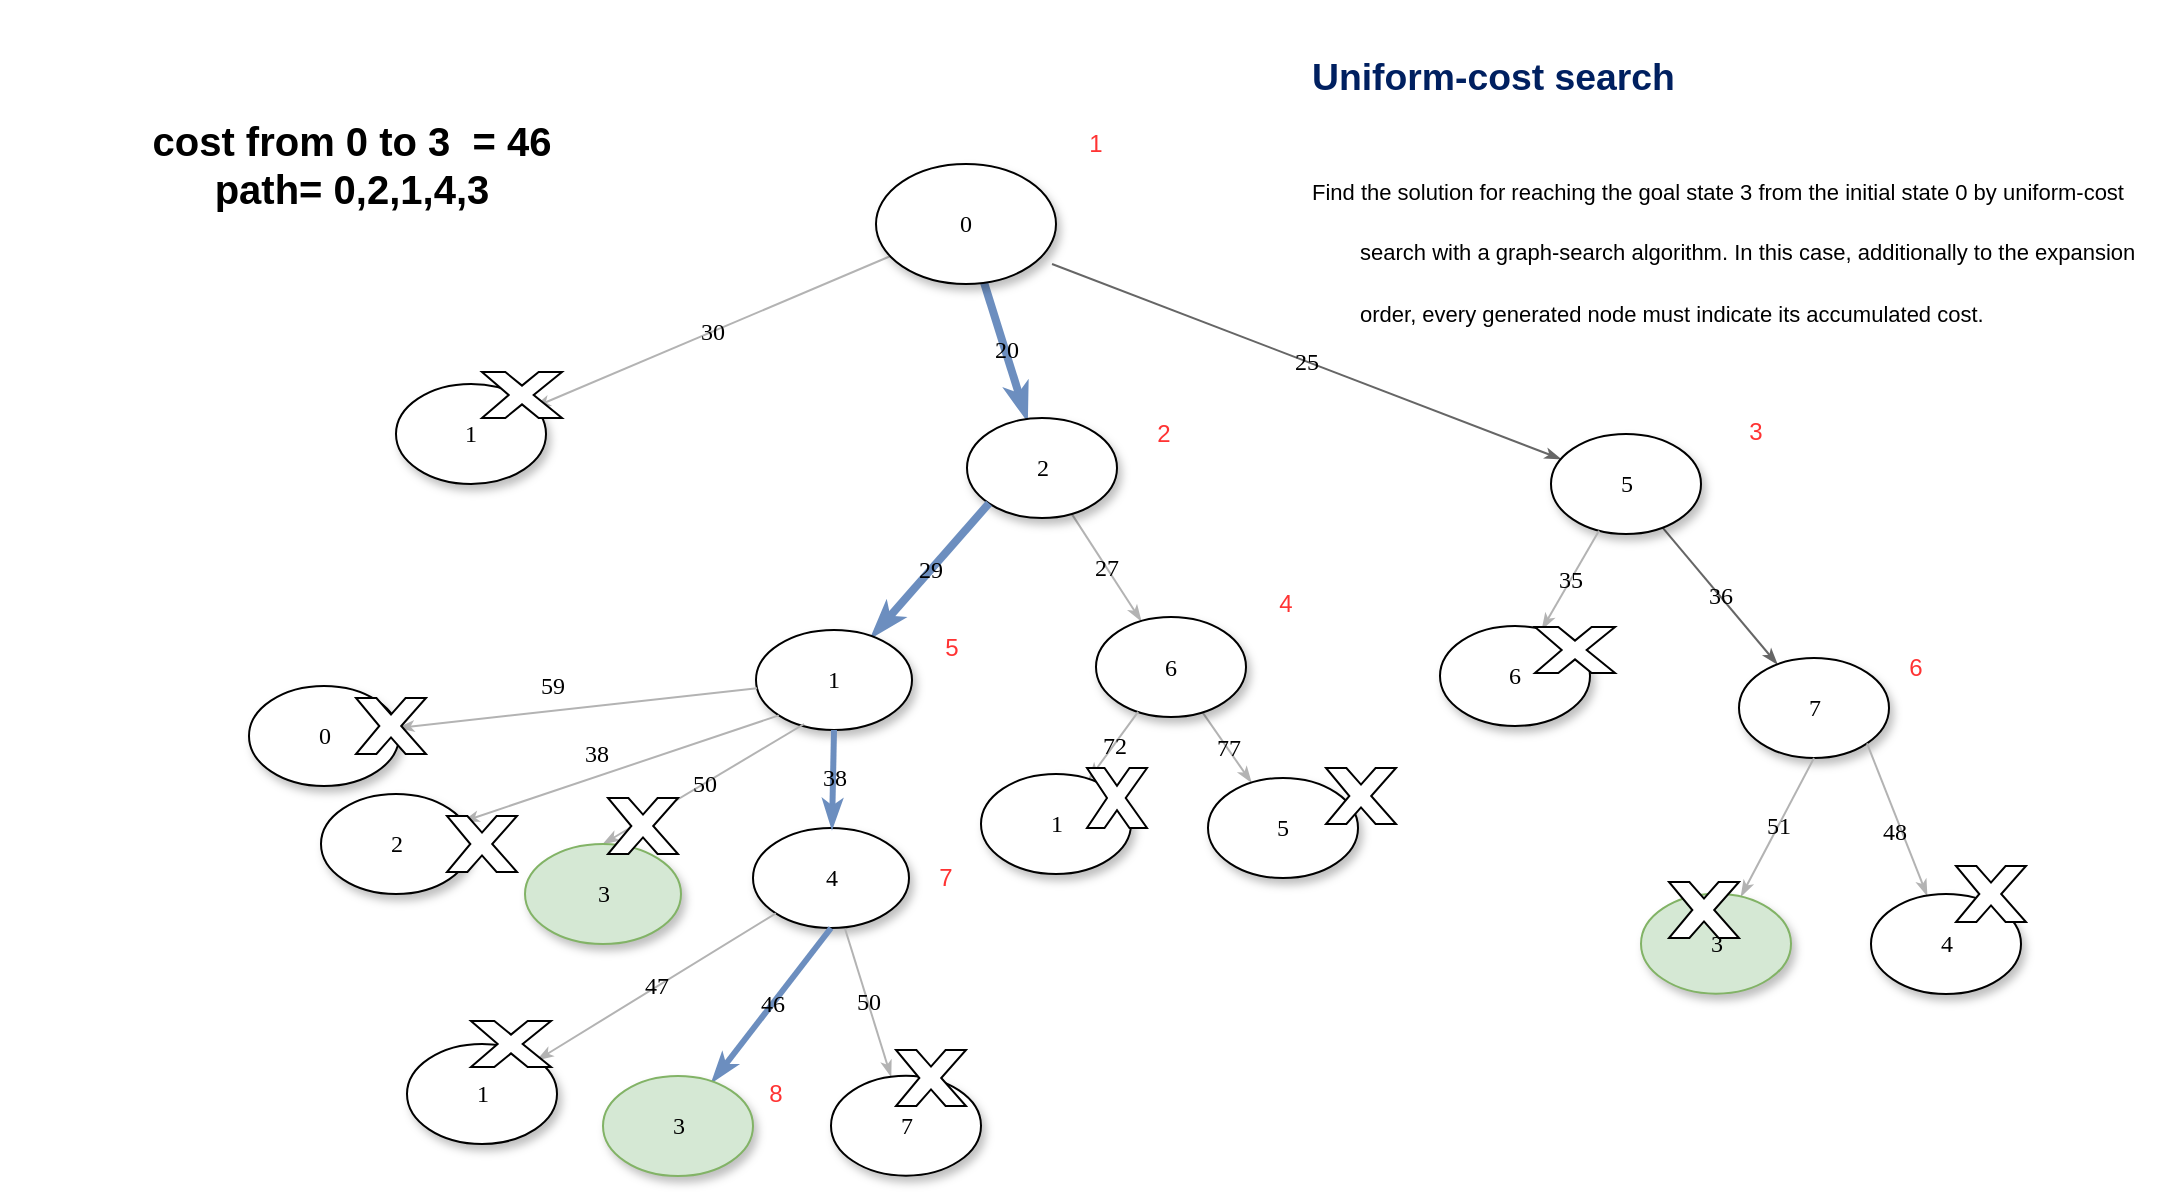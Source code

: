 <mxfile pages="1" version="11.2.4" type="device"><diagram name="Page-1" id="42789a77-a242-8287-6e28-9cd8cfd52e62"><mxGraphModel dx="1102" dy="1466" grid="1" gridSize="10" guides="1" tooltips="1" connect="1" arrows="1" fold="1" page="1" pageScale="1" pageWidth="1100" pageHeight="850" background="#ffffff" math="0" shadow="0"><root><mxCell id="0"/><mxCell id="1" parent="0"/><mxCell id="1ea317790d2ca983-12" value="25" style="edgeStyle=none;rounded=1;html=1;labelBackgroundColor=none;startArrow=none;startFill=0;startSize=5;endArrow=classicThin;endFill=1;endSize=5;jettySize=auto;orthogonalLoop=1;strokeColor=#666666;strokeWidth=1;fontFamily=Verdana;fontSize=12;fontColor=#000000;fillColor=#f5f5f5;exitX=0.978;exitY=0.833;exitDx=0;exitDy=0;exitPerimeter=0;" parent="1" source="1ea317790d2ca983-1" target="1ea317790d2ca983-2" edge="1"><mxGeometry relative="1" as="geometry"><mxPoint x="1035" y="180" as="sourcePoint"/></mxGeometry></mxCell><mxCell id="1ea317790d2ca983-13" value="30" style="edgeStyle=none;rounded=1;html=1;labelBackgroundColor=none;startArrow=none;startFill=0;startSize=5;endArrow=classicThin;endFill=1;endSize=5;jettySize=auto;orthogonalLoop=1;strokeColor=#B3B3B3;strokeWidth=1;fontFamily=Verdana;fontSize=12;fontColor=#000000;" parent="1" source="1ea317790d2ca983-1" target="1ea317790d2ca983-9" edge="1"><mxGeometry relative="1" as="geometry"/></mxCell><mxCell id="1ea317790d2ca983-14" value="20" style="edgeStyle=none;rounded=1;html=1;labelBackgroundColor=none;startArrow=none;startFill=0;startSize=5;endArrow=classicThin;endFill=1;endSize=5;jettySize=auto;orthogonalLoop=1;strokeColor=#6c8ebf;strokeWidth=4;fontFamily=Verdana;fontSize=12;fontColor=#000000;fillColor=#dae8fc;" parent="1" source="1ea317790d2ca983-1" target="1ea317790d2ca983-3" edge="1"><mxGeometry relative="1" as="geometry"/></mxCell><mxCell id="1ea317790d2ca983-1" value="0" style="ellipse;whiteSpace=wrap;html=1;rounded=0;shadow=1;comic=0;labelBackgroundColor=none;strokeColor=#000000;strokeWidth=1;fillColor=#FFFFFF;fontFamily=Verdana;fontSize=12;fontColor=#000000;align=center;" parent="1" vertex="1"><mxGeometry x="450" y="80" width="90" height="60" as="geometry"/></mxCell><mxCell id="1ea317790d2ca983-21" value="77" style="edgeStyle=none;rounded=1;html=1;labelBackgroundColor=none;startArrow=none;startFill=0;startSize=5;endArrow=classicThin;endFill=1;endSize=5;jettySize=auto;orthogonalLoop=1;strokeColor=#B3B3B3;strokeWidth=1;fontFamily=Verdana;fontSize=12;fontColor=#000000;" parent="1" source="1ea317790d2ca983-4" target="1ea317790d2ca983-7" edge="1"><mxGeometry relative="1" as="geometry"><Array as="points"/><mxPoint x="470" y="360" as="sourcePoint"/></mxGeometry></mxCell><mxCell id="1ea317790d2ca983-22" value="36" style="edgeStyle=none;rounded=1;html=1;labelBackgroundColor=none;startArrow=none;startFill=0;startSize=5;endArrow=classicThin;endFill=1;endSize=5;jettySize=auto;orthogonalLoop=1;strokeColor=#666666;strokeWidth=1;fontFamily=Verdana;fontSize=12;fontColor=#000000;fillColor=#f5f5f5;" parent="1" source="1ea317790d2ca983-2" target="1ea317790d2ca983-6" edge="1"><mxGeometry relative="1" as="geometry"/></mxCell><mxCell id="1ea317790d2ca983-2" value="&lt;span&gt;5&lt;/span&gt;" style="ellipse;whiteSpace=wrap;html=1;rounded=0;shadow=1;comic=0;labelBackgroundColor=none;strokeColor=#000000;strokeWidth=1;fillColor=#FFFFFF;fontFamily=Verdana;fontSize=12;fontColor=#000000;align=center;" parent="1" vertex="1"><mxGeometry x="787.5" y="215" width="75" height="50" as="geometry"/></mxCell><mxCell id="1ea317790d2ca983-15" value="27" style="edgeStyle=none;rounded=1;html=1;labelBackgroundColor=none;startArrow=none;startFill=0;startSize=5;endArrow=classicThin;endFill=1;endSize=5;jettySize=auto;orthogonalLoop=1;strokeColor=#B3B3B3;strokeWidth=1;fontFamily=Verdana;fontSize=12;fontColor=#000000;" parent="1" source="1ea317790d2ca983-3" target="1ea317790d2ca983-4" edge="1"><mxGeometry relative="1" as="geometry"/></mxCell><mxCell id="1ea317790d2ca983-3" value="&lt;span&gt;2&lt;/span&gt;" style="ellipse;whiteSpace=wrap;html=1;rounded=0;shadow=1;comic=0;labelBackgroundColor=none;strokeColor=#000000;strokeWidth=1;fillColor=#FFFFFF;fontFamily=Verdana;fontSize=12;fontColor=#000000;align=center;" parent="1" vertex="1"><mxGeometry x="495.5" y="207" width="75" height="50" as="geometry"/></mxCell><mxCell id="1ea317790d2ca983-4" value="&lt;span&gt;6&lt;/span&gt;" style="ellipse;whiteSpace=wrap;html=1;rounded=0;shadow=1;comic=0;labelBackgroundColor=none;strokeColor=#000000;strokeWidth=1;fillColor=#FFFFFF;fontFamily=Verdana;fontSize=12;fontColor=#000000;align=center;" parent="1" vertex="1"><mxGeometry x="560" y="306.5" width="75" height="50" as="geometry"/></mxCell><mxCell id="1ea317790d2ca983-6" value="&lt;span&gt;7&lt;/span&gt;" style="ellipse;whiteSpace=wrap;html=1;rounded=0;shadow=1;comic=0;labelBackgroundColor=none;strokeColor=#000000;strokeWidth=1;fillColor=#FFFFFF;fontFamily=Verdana;fontSize=12;fontColor=#000000;align=center;" parent="1" vertex="1"><mxGeometry x="881.5" y="327" width="75" height="50" as="geometry"/></mxCell><mxCell id="1ea317790d2ca983-7" value="&lt;span&gt;5&lt;/span&gt;" style="ellipse;whiteSpace=wrap;html=1;rounded=0;shadow=1;comic=0;labelBackgroundColor=none;strokeColor=#000000;strokeWidth=1;fillColor=#FFFFFF;fontFamily=Verdana;fontSize=12;fontColor=#000000;align=center;" parent="1" vertex="1"><mxGeometry x="616" y="387" width="75" height="50" as="geometry"/></mxCell><mxCell id="1ea317790d2ca983-9" value="1" style="ellipse;whiteSpace=wrap;html=1;rounded=0;shadow=1;comic=0;labelBackgroundColor=none;strokeColor=#000000;strokeWidth=1;fillColor=#FFFFFF;fontFamily=Verdana;fontSize=12;fontColor=#000000;align=center;" parent="1" vertex="1"><mxGeometry x="210" y="190" width="75" height="50" as="geometry"/></mxCell><mxCell id="1ea317790d2ca983-20" value="29" style="edgeStyle=none;rounded=1;html=1;labelBackgroundColor=none;startArrow=none;startFill=0;startSize=5;endArrow=classicThin;endFill=1;endSize=5;jettySize=auto;orthogonalLoop=1;strokeColor=#6c8ebf;strokeWidth=4;fontFamily=Verdana;fontSize=12;fontColor=#000000;exitX=0;exitY=1;exitDx=0;exitDy=0;fillColor=#dae8fc;" parent="1" source="1ea317790d2ca983-3" target="1ea317790d2ca983-11" edge="1"><mxGeometry relative="1" as="geometry"><Array as="points"/><mxPoint x="237.525" y="260.15" as="sourcePoint"/></mxGeometry></mxCell><mxCell id="1ea317790d2ca983-11" value="&lt;span&gt;1&lt;/span&gt;" style="ellipse;whiteSpace=wrap;html=1;rounded=0;shadow=1;comic=0;labelBackgroundColor=none;strokeColor=#000000;strokeWidth=1;fillColor=#FFFFFF;fontFamily=Verdana;fontSize=12;fontColor=#000000;align=center;" parent="1" vertex="1"><mxGeometry x="390" y="313" width="78" height="50" as="geometry"/></mxCell><mxCell id="u_YWy7u38ENdyj3N-hBp-10" value="&lt;span&gt;4&lt;/span&gt;" style="ellipse;whiteSpace=wrap;html=1;rounded=0;shadow=1;comic=0;labelBackgroundColor=none;strokeColor=#000000;strokeWidth=1;fillColor=#FFFFFF;fontFamily=Verdana;fontSize=12;fontColor=#000000;align=center;" parent="1" vertex="1"><mxGeometry x="388.5" y="412" width="78" height="50" as="geometry"/></mxCell><mxCell id="u_YWy7u38ENdyj3N-hBp-2" value="&lt;h1&gt;&lt;p class=&quot;MsoListParagraph&quot; style=&quot;margin-left: 18pt ; text-indent: -18pt ; line-height: 107%&quot;&gt;&lt;b style=&quot;text-indent: -18pt ; font-size: 12px&quot;&gt;&lt;span style=&quot;font-size: 14.0pt ; line-height: 107% ; color: #002060&quot;&gt;Uniform-cost search&amp;nbsp;&lt;/span&gt;&lt;/b&gt;&lt;/p&gt;&lt;p class=&quot;MsoListParagraph&quot; style=&quot;margin-left: 18pt ; text-indent: -18pt ; line-height: 107%&quot;&gt;&lt;span style=&quot;font-weight: 400 ; text-indent: -18pt&quot;&gt;&lt;font style=&quot;font-size: 11px&quot;&gt;Find the solution for reaching the goal state 3 from the initial state 0 by uniform-cost search with a graph-search algorithm. In this case, additionally to the expansion order, every generated node must indicate its accumulated cost.&lt;/font&gt;&lt;/span&gt;&lt;/p&gt;&lt;/h1&gt;" style="text;html=1;strokeColor=none;fillColor=none;spacing=5;spacingTop=-20;whiteSpace=wrap;overflow=hidden;rounded=0;align=left;" parent="1" vertex="1"><mxGeometry x="663" y="8" width="437" height="182" as="geometry"/></mxCell><mxCell id="u_YWy7u38ENdyj3N-hBp-4" value="&lt;b style=&quot;font-size: 20px&quot;&gt;cost from 0 to 3&amp;nbsp; = 46&lt;br&gt;path= 0,2,1,4,3&lt;br&gt;&lt;/b&gt;" style="text;html=1;strokeColor=none;fillColor=none;align=center;verticalAlign=middle;whiteSpace=wrap;rounded=0;" parent="1" vertex="1"><mxGeometry x="12.5" y="20" width="350" height="120" as="geometry"/></mxCell><mxCell id="u_YWy7u38ENdyj3N-hBp-15" value="38" style="edgeStyle=none;rounded=1;html=1;labelBackgroundColor=none;startArrow=none;startFill=0;startSize=5;endArrow=classicThin;endFill=1;endSize=5;jettySize=auto;orthogonalLoop=1;strokeColor=#6c8ebf;strokeWidth=3;fontFamily=Verdana;fontSize=12;fontColor=#000000;exitX=0.5;exitY=1;exitDx=0;exitDy=0;fillColor=#dae8fc;" parent="1" source="1ea317790d2ca983-11" target="u_YWy7u38ENdyj3N-hBp-10" edge="1"><mxGeometry relative="1" as="geometry"><mxPoint x="410" y="388" as="sourcePoint"/><mxPoint x="410" y="447.833" as="targetPoint"/></mxGeometry></mxCell><mxCell id="u_YWy7u38ENdyj3N-hBp-16" value="50" style="edgeStyle=none;rounded=1;html=1;labelBackgroundColor=none;startArrow=none;startFill=0;startSize=5;endArrow=classicThin;endFill=1;endSize=5;jettySize=auto;orthogonalLoop=1;strokeColor=#B3B3B3;strokeWidth=1;fontFamily=Verdana;fontSize=12;fontColor=#000000;exitX=0.308;exitY=0.94;exitDx=0;exitDy=0;entryX=0.5;entryY=0;entryDx=0;entryDy=0;exitPerimeter=0;" parent="1" source="1ea317790d2ca983-11" target="u_YWy7u38ENdyj3N-hBp-17" edge="1"><mxGeometry relative="1" as="geometry"><mxPoint x="411.662" y="365.829" as="sourcePoint"/><mxPoint x="333.5" y="396" as="targetPoint"/></mxGeometry></mxCell><mxCell id="u_YWy7u38ENdyj3N-hBp-17" value="&lt;span&gt;3&lt;/span&gt;" style="ellipse;whiteSpace=wrap;html=1;rounded=0;shadow=1;comic=0;labelBackgroundColor=none;strokeColor=#82b366;strokeWidth=1;fillColor=#d5e8d4;fontFamily=Verdana;fontSize=12;align=center;" parent="1" vertex="1"><mxGeometry x="274.5" y="420" width="78" height="50" as="geometry"/></mxCell><mxCell id="u_YWy7u38ENdyj3N-hBp-24" value="38" style="edgeStyle=none;rounded=1;html=1;labelBackgroundColor=none;startArrow=none;startFill=0;startSize=5;endArrow=classicThin;endFill=1;endSize=5;jettySize=auto;orthogonalLoop=1;strokeColor=#B3B3B3;strokeWidth=1;fontFamily=Verdana;fontSize=12;fontColor=#000000;exitX=0;exitY=1;exitDx=0;exitDy=0;" parent="1" source="1ea317790d2ca983-11" target="u_YWy7u38ENdyj3N-hBp-25" edge="1"><mxGeometry x="0.207" y="-10" relative="1" as="geometry"><mxPoint x="427" y="440" as="sourcePoint"/><Array as="points"/><mxPoint x="7" y="-3" as="offset"/></mxGeometry></mxCell><mxCell id="u_YWy7u38ENdyj3N-hBp-25" value="&lt;span&gt;2&lt;/span&gt;" style="ellipse;whiteSpace=wrap;html=1;rounded=0;shadow=1;comic=0;labelBackgroundColor=none;strokeColor=#000000;strokeWidth=1;fillColor=#FFFFFF;fontFamily=Verdana;fontSize=12;fontColor=#000000;align=center;" parent="1" vertex="1"><mxGeometry x="172.5" y="395" width="75" height="50" as="geometry"/></mxCell><mxCell id="u_YWy7u38ENdyj3N-hBp-27" value="46" style="edgeStyle=none;rounded=1;html=1;labelBackgroundColor=none;startArrow=none;startFill=0;startSize=5;endArrow=classicThin;endFill=1;endSize=5;jettySize=auto;orthogonalLoop=1;strokeColor=#6c8ebf;strokeWidth=3;fontFamily=Verdana;fontSize=12;fontColor=#000000;exitX=0.5;exitY=1;exitDx=0;exitDy=0;fillColor=#dae8fc;" parent="1" source="u_YWy7u38ENdyj3N-hBp-10" target="u_YWy7u38ENdyj3N-hBp-28" edge="1"><mxGeometry relative="1" as="geometry"><mxPoint x="412.5" y="473" as="sourcePoint"/><Array as="points"/></mxGeometry></mxCell><mxCell id="u_YWy7u38ENdyj3N-hBp-28" value="&lt;span&gt;3&lt;/span&gt;" style="ellipse;whiteSpace=wrap;html=1;rounded=0;shadow=1;comic=0;labelBackgroundColor=none;strokeColor=#82b366;strokeWidth=1;fillColor=#d5e8d4;fontFamily=Verdana;fontSize=12;align=center;" parent="1" vertex="1"><mxGeometry x="313.5" y="536" width="75" height="50" as="geometry"/></mxCell><mxCell id="u_YWy7u38ENdyj3N-hBp-29" value="50" style="edgeStyle=none;rounded=1;html=1;labelBackgroundColor=none;startArrow=none;startFill=0;startSize=5;endArrow=classicThin;endFill=1;endSize=5;jettySize=auto;orthogonalLoop=1;strokeColor=#B3B3B3;strokeWidth=1;fontFamily=Verdana;fontSize=12;fontColor=#000000;exitX=0.59;exitY=1.007;exitDx=0;exitDy=0;exitPerimeter=0;" parent="1" source="u_YWy7u38ENdyj3N-hBp-10" target="u_YWy7u38ENdyj3N-hBp-30" edge="1"><mxGeometry relative="1" as="geometry"><mxPoint x="430.5" y="476" as="sourcePoint"/></mxGeometry></mxCell><mxCell id="u_YWy7u38ENdyj3N-hBp-30" value="&lt;span&gt;7&lt;/span&gt;" style="ellipse;whiteSpace=wrap;html=1;rounded=0;shadow=1;comic=0;labelBackgroundColor=none;strokeColor=#000000;strokeWidth=1;fillColor=#FFFFFF;fontFamily=Verdana;fontSize=12;fontColor=#000000;align=center;" parent="1" vertex="1"><mxGeometry x="427.5" y="535.833" width="75" height="50" as="geometry"/></mxCell><mxCell id="u_YWy7u38ENdyj3N-hBp-39" value="48" style="edgeStyle=none;rounded=1;html=1;labelBackgroundColor=none;startArrow=none;startFill=0;startSize=5;endArrow=classicThin;endFill=1;endSize=5;jettySize=auto;orthogonalLoop=1;strokeColor=#B3B3B3;strokeWidth=1;fontFamily=Verdana;fontSize=12;fontColor=#000000;exitX=1;exitY=1;exitDx=0;exitDy=0;" parent="1" source="1ea317790d2ca983-6" target="u_YWy7u38ENdyj3N-hBp-40" edge="1"><mxGeometry x="0.141" y="-13" relative="1" as="geometry"><mxPoint x="889" y="385" as="sourcePoint"/><Array as="points"/><mxPoint x="9" y="-4" as="offset"/></mxGeometry></mxCell><mxCell id="u_YWy7u38ENdyj3N-hBp-40" value="&lt;span&gt;4&lt;/span&gt;" style="ellipse;whiteSpace=wrap;html=1;rounded=0;shadow=1;comic=0;labelBackgroundColor=none;strokeColor=#000000;strokeWidth=1;fillColor=#FFFFFF;fontFamily=Verdana;fontSize=12;fontColor=#000000;align=center;" parent="1" vertex="1"><mxGeometry x="947.5" y="445" width="75" height="50" as="geometry"/></mxCell><mxCell id="u_YWy7u38ENdyj3N-hBp-41" value="51" style="edgeStyle=none;rounded=1;html=1;labelBackgroundColor=none;startArrow=none;startFill=0;startSize=5;endArrow=classicThin;endFill=1;endSize=5;jettySize=auto;orthogonalLoop=1;strokeColor=#B3B3B3;strokeWidth=1;fontFamily=Verdana;fontSize=12;fontColor=#000000;exitX=0.5;exitY=1;exitDx=0;exitDy=0;" parent="1" source="1ea317790d2ca983-6" target="u_YWy7u38ENdyj3N-hBp-42" edge="1"><mxGeometry relative="1" as="geometry"><mxPoint x="890" y="388" as="sourcePoint"/></mxGeometry></mxCell><mxCell id="u_YWy7u38ENdyj3N-hBp-42" value="&lt;span&gt;3&lt;/span&gt;" style="ellipse;whiteSpace=wrap;html=1;rounded=0;shadow=1;comic=0;labelBackgroundColor=none;strokeColor=#82b366;strokeWidth=1;fillColor=#d5e8d4;fontFamily=Verdana;fontSize=12;align=center;" parent="1" vertex="1"><mxGeometry x="832.5" y="444.833" width="75" height="50" as="geometry"/></mxCell><mxCell id="92ZISAMcsGema6RYJNqE-1" value="&lt;font color=&quot;#ff3333&quot;&gt;1&lt;/font&gt;" style="text;html=1;strokeColor=none;fillColor=none;align=center;verticalAlign=middle;whiteSpace=wrap;rounded=0;" vertex="1" parent="1"><mxGeometry x="540" y="60" width="40" height="20" as="geometry"/></mxCell><mxCell id="92ZISAMcsGema6RYJNqE-2" value="&lt;font color=&quot;#ff3333&quot;&gt;2&lt;/font&gt;" style="text;html=1;strokeColor=none;fillColor=none;align=center;verticalAlign=middle;whiteSpace=wrap;rounded=0;" vertex="1" parent="1"><mxGeometry x="574" y="205" width="40" height="20" as="geometry"/></mxCell><mxCell id="92ZISAMcsGema6RYJNqE-3" value="" style="verticalLabelPosition=bottom;verticalAlign=top;html=1;shape=mxgraph.basic.x" vertex="1" parent="1"><mxGeometry x="253" y="184" width="40" height="23" as="geometry"/></mxCell><mxCell id="92ZISAMcsGema6RYJNqE-4" value="&lt;font color=&quot;#ff3333&quot;&gt;3&lt;/font&gt;" style="text;html=1;strokeColor=none;fillColor=none;align=center;verticalAlign=middle;whiteSpace=wrap;rounded=0;" vertex="1" parent="1"><mxGeometry x="870" y="203.5" width="40" height="20" as="geometry"/></mxCell><mxCell id="92ZISAMcsGema6RYJNqE-5" value="&lt;font color=&quot;#ff3333&quot;&gt;4&lt;/font&gt;" style="text;html=1;strokeColor=none;fillColor=none;align=center;verticalAlign=middle;whiteSpace=wrap;rounded=0;" vertex="1" parent="1"><mxGeometry x="635" y="290" width="40" height="20" as="geometry"/></mxCell><mxCell id="92ZISAMcsGema6RYJNqE-6" value="&lt;font color=&quot;#ff3333&quot;&gt;5&lt;/font&gt;" style="text;html=1;strokeColor=none;fillColor=none;align=center;verticalAlign=middle;whiteSpace=wrap;rounded=0;" vertex="1" parent="1"><mxGeometry x="468" y="311.5" width="40" height="20" as="geometry"/></mxCell><mxCell id="92ZISAMcsGema6RYJNqE-7" value="&lt;font color=&quot;#ff3333&quot;&gt;6&lt;/font&gt;" style="text;html=1;strokeColor=none;fillColor=none;align=center;verticalAlign=middle;whiteSpace=wrap;rounded=0;" vertex="1" parent="1"><mxGeometry x="950" y="322" width="40" height="20" as="geometry"/></mxCell><mxCell id="92ZISAMcsGema6RYJNqE-8" value="&lt;font color=&quot;#ff3333&quot;&gt;7&lt;/font&gt;" style="text;html=1;strokeColor=none;fillColor=none;align=center;verticalAlign=middle;whiteSpace=wrap;rounded=0;" vertex="1" parent="1"><mxGeometry x="464.5" y="427" width="40" height="20" as="geometry"/></mxCell><mxCell id="92ZISAMcsGema6RYJNqE-10" value="35" style="edgeStyle=none;rounded=1;html=1;labelBackgroundColor=none;startArrow=none;startFill=0;startSize=5;endArrow=classicThin;endFill=1;endSize=5;jettySize=auto;orthogonalLoop=1;strokeColor=#B3B3B3;strokeWidth=1;fontFamily=Verdana;fontSize=12;fontColor=#000000;" edge="1" parent="1" target="92ZISAMcsGema6RYJNqE-11" source="1ea317790d2ca983-2"><mxGeometry relative="1" as="geometry"><mxPoint x="719.808" y="259.468" as="sourcePoint"/></mxGeometry></mxCell><mxCell id="92ZISAMcsGema6RYJNqE-11" value="&lt;span&gt;6&lt;/span&gt;" style="ellipse;whiteSpace=wrap;html=1;rounded=0;shadow=1;comic=0;labelBackgroundColor=none;strokeColor=#000000;strokeWidth=1;fillColor=#FFFFFF;fontFamily=Verdana;fontSize=12;fontColor=#000000;align=center;" vertex="1" parent="1"><mxGeometry x="732" y="311" width="75" height="50" as="geometry"/></mxCell><mxCell id="92ZISAMcsGema6RYJNqE-15" value="" style="verticalLabelPosition=bottom;verticalAlign=top;html=1;shape=mxgraph.basic.x" vertex="1" parent="1"><mxGeometry x="675" y="382" width="35" height="28" as="geometry"/></mxCell><mxCell id="92ZISAMcsGema6RYJNqE-18" value="72" style="edgeStyle=none;rounded=1;html=1;labelBackgroundColor=none;startArrow=none;startFill=0;startSize=5;endArrow=classicThin;endFill=1;endSize=5;jettySize=auto;orthogonalLoop=1;strokeColor=#B3B3B3;strokeWidth=1;fontFamily=Verdana;fontSize=12;fontColor=#000000;" edge="1" parent="1" target="92ZISAMcsGema6RYJNqE-19" source="1ea317790d2ca983-4"><mxGeometry relative="1" as="geometry"><Array as="points"/><mxPoint x="589.805" y="363.542" as="sourcePoint"/></mxGeometry></mxCell><mxCell id="92ZISAMcsGema6RYJNqE-19" value="&lt;span&gt;1&lt;/span&gt;" style="ellipse;whiteSpace=wrap;html=1;rounded=0;shadow=1;comic=0;labelBackgroundColor=none;strokeColor=#000000;strokeWidth=1;fillColor=#FFFFFF;fontFamily=Verdana;fontSize=12;fontColor=#000000;align=center;" vertex="1" parent="1"><mxGeometry x="502.5" y="385" width="75" height="50" as="geometry"/></mxCell><mxCell id="92ZISAMcsGema6RYJNqE-20" value="" style="verticalLabelPosition=bottom;verticalAlign=top;html=1;shape=mxgraph.basic.x" vertex="1" parent="1"><mxGeometry x="779.5" y="311.5" width="40" height="23" as="geometry"/></mxCell><mxCell id="92ZISAMcsGema6RYJNqE-21" value="" style="verticalLabelPosition=bottom;verticalAlign=top;html=1;shape=mxgraph.basic.x" vertex="1" parent="1"><mxGeometry x="555.5" y="382" width="30" height="30" as="geometry"/></mxCell><mxCell id="92ZISAMcsGema6RYJNqE-25" value="59&lt;br&gt;" style="edgeStyle=none;rounded=1;html=1;labelBackgroundColor=none;startArrow=none;startFill=0;startSize=5;endArrow=classicThin;endFill=1;endSize=5;jettySize=auto;orthogonalLoop=1;strokeColor=#B3B3B3;strokeWidth=1;fontFamily=Verdana;fontSize=12;fontColor=#000000;" edge="1" parent="1" target="92ZISAMcsGema6RYJNqE-26" source="1ea317790d2ca983-11"><mxGeometry x="0.207" y="-10" relative="1" as="geometry"><mxPoint x="369.5" y="298" as="sourcePoint"/><Array as="points"/><mxPoint x="7" y="-3" as="offset"/></mxGeometry></mxCell><mxCell id="92ZISAMcsGema6RYJNqE-26" value="&lt;span&gt;0&lt;/span&gt;" style="ellipse;whiteSpace=wrap;html=1;rounded=0;shadow=1;comic=0;labelBackgroundColor=none;strokeColor=#000000;strokeWidth=1;fillColor=#FFFFFF;fontFamily=Verdana;fontSize=12;fontColor=#000000;align=center;" vertex="1" parent="1"><mxGeometry x="136.5" y="341" width="75" height="50" as="geometry"/></mxCell><mxCell id="92ZISAMcsGema6RYJNqE-27" value="" style="verticalLabelPosition=bottom;verticalAlign=top;html=1;shape=mxgraph.basic.x" vertex="1" parent="1"><mxGeometry x="190" y="347" width="35" height="28" as="geometry"/></mxCell><mxCell id="92ZISAMcsGema6RYJNqE-28" value="" style="verticalLabelPosition=bottom;verticalAlign=top;html=1;shape=mxgraph.basic.x" vertex="1" parent="1"><mxGeometry x="235.5" y="406" width="35" height="28" as="geometry"/></mxCell><mxCell id="92ZISAMcsGema6RYJNqE-31" value="47" style="edgeStyle=none;rounded=1;html=1;labelBackgroundColor=none;startArrow=none;startFill=0;startSize=5;endArrow=classicThin;endFill=1;endSize=5;jettySize=auto;orthogonalLoop=1;strokeColor=#B3B3B3;strokeWidth=1;fontFamily=Verdana;fontSize=12;fontColor=#000000;exitX=0;exitY=1;exitDx=0;exitDy=0;" edge="1" parent="1" target="92ZISAMcsGema6RYJNqE-32" source="u_YWy7u38ENdyj3N-hBp-10"><mxGeometry relative="1" as="geometry"><mxPoint x="376.51" y="470.08" as="sourcePoint"/></mxGeometry></mxCell><mxCell id="92ZISAMcsGema6RYJNqE-32" value="1" style="ellipse;whiteSpace=wrap;html=1;rounded=0;shadow=1;comic=0;labelBackgroundColor=none;strokeColor=#000000;strokeWidth=1;fillColor=#FFFFFF;fontFamily=Verdana;fontSize=12;fontColor=#000000;align=center;" vertex="1" parent="1"><mxGeometry x="215.5" y="520" width="75" height="50" as="geometry"/></mxCell><mxCell id="92ZISAMcsGema6RYJNqE-34" value="" style="verticalLabelPosition=bottom;verticalAlign=top;html=1;shape=mxgraph.basic.x" vertex="1" parent="1"><mxGeometry x="247.5" y="508.5" width="40" height="23" as="geometry"/></mxCell><mxCell id="92ZISAMcsGema6RYJNqE-38" value="&lt;font color=&quot;#ff3333&quot;&gt;8&lt;/font&gt;" style="text;html=1;strokeColor=none;fillColor=none;align=center;verticalAlign=middle;whiteSpace=wrap;rounded=0;" vertex="1" parent="1"><mxGeometry x="380" y="535" width="40" height="20" as="geometry"/></mxCell><mxCell id="92ZISAMcsGema6RYJNqE-39" value="" style="verticalLabelPosition=bottom;verticalAlign=top;html=1;shape=mxgraph.basic.x" vertex="1" parent="1"><mxGeometry x="316" y="397" width="35" height="28" as="geometry"/></mxCell><mxCell id="92ZISAMcsGema6RYJNqE-40" value="" style="verticalLabelPosition=bottom;verticalAlign=top;html=1;shape=mxgraph.basic.x" vertex="1" parent="1"><mxGeometry x="460" y="523" width="35" height="28" as="geometry"/></mxCell><mxCell id="92ZISAMcsGema6RYJNqE-41" value="" style="verticalLabelPosition=bottom;verticalAlign=top;html=1;shape=mxgraph.basic.x" vertex="1" parent="1"><mxGeometry x="846.5" y="439" width="35" height="28" as="geometry"/></mxCell><mxCell id="92ZISAMcsGema6RYJNqE-42" value="" style="verticalLabelPosition=bottom;verticalAlign=top;html=1;shape=mxgraph.basic.x" vertex="1" parent="1"><mxGeometry x="990" y="431" width="35" height="28" as="geometry"/></mxCell></root></mxGraphModel></diagram></mxfile>